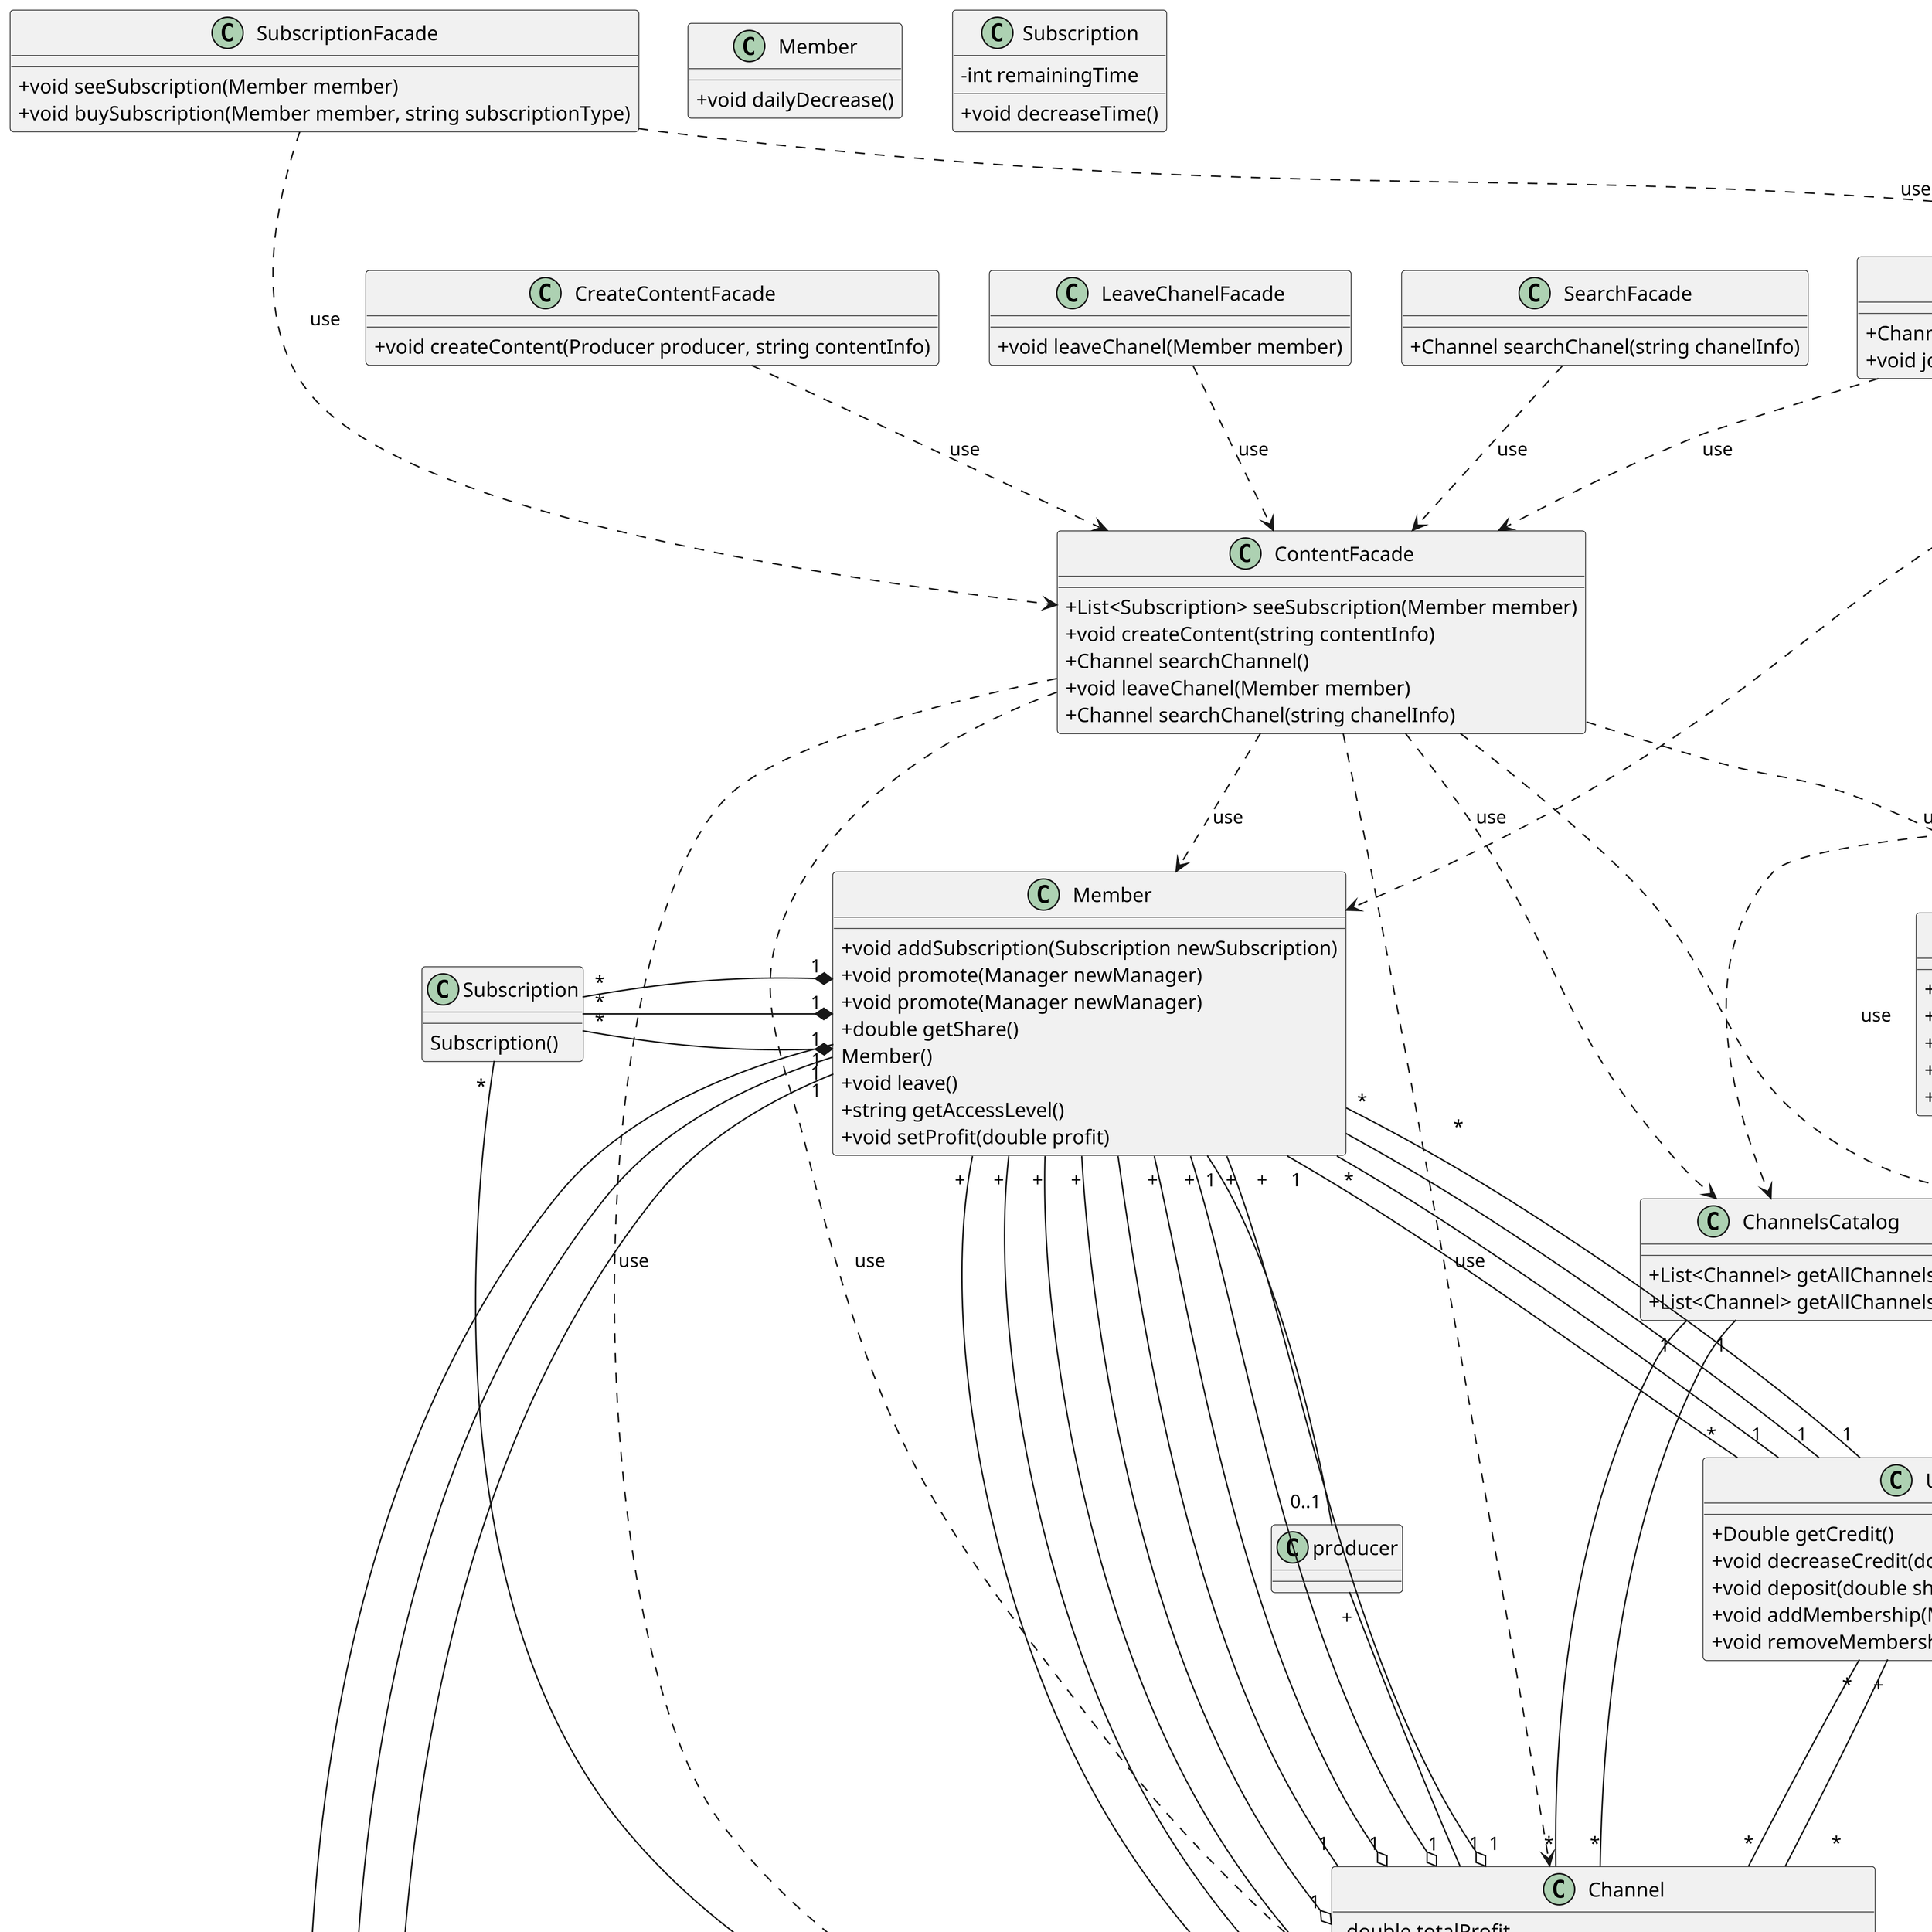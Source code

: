 @startuml buy_subscription

scale 3
skinparam DefaultFontName B Nazanin
skinparam ArrowMessageAlignment right
skinparam classAttributeIconSize 0


class "Subscription" as subscription {
    Subscription()
}

class "Chanel" as chanel {
    +List<Subscription> getSubscription()
    +double getFee(string subscriptionType)
}

class "Member" as member {
    +void addSubscription(Subscription newSubscription)
}

class "User" as user {
    +Double getCredit()
    +void decreaseCredit(double subscriptionFee)
}

class "ContentFacade" {
    +List<Subscription> seeSubscription(Member member)
}

class "AccountFacade" {
    +double getCredit(Member member)
    +void decreaseCredit(Member member, double subscriptionFee)
}

class "MonetaryFacade" {
    +void buySubscription(Member member, string subscriptionType)
}

class "DatabaseFacade" {
    +void save(Subscription newSubscription)
}

class "SubscriptionFacade" {
    +void seeSubscription(Member member)
    +void buySubscription(Member member, string subscriptionType)
}

class "Chanel" as chanel {
    +void setManager(Member choosenMember)
}

class "Member" as member {
    +void promote(Manager newManager)
}

class "Manager" as manager {
    Manager()
}

class setManagerFacade {
    +void setManager(Owner owner, Member choosenMember)
}

class ChannelFacade {
    +void setManager(Owner owner, Member choosenMember)
}


class "DatabaseFacade" {
    +void save(Manager newManager)
}

class "Chanel" as chanel {
    +void setManager(Member choosenMember)
}

class "Member" as member {
    +void promote(Manager newManager)
}

class "Manager" as manager {
    Manager()
}

class setManagerFacade {
    +void setManager(Owner owner, Member choosenMember)
}

class ChannelFacade {
    +void setManager(Owner owner, Member choosenMember)
}


class "DatabaseFacade" {
    +void save(Manager newManager)
}

class "Content" as content {
    Content()
}

class "Channel" as chanel {
    +void createContent(string contentInfo)
    -void publish(Content newContent)
}

class CreateContentFacade {
    +void createContent(Producer producer, string contentInfo)
}

class ContentFacade {
    +void createContent(string contentInfo)
}

class DatabaseFacade {
    +void save(Content newContent)
}

class "Channel" as chanel {
    -double totalProfit
    +void deposit()
    -double calculateProfit()
    +void report()

}

class "User" as user {
    +void deposit(double share * totalProfit)
}

class "Member" as member {
    +double getShare()
}

class MonetaryFacade {
    +void deposit()
}

class ChannelFacade {
    +void deposit()
    +void deposit(Member currentMember, double share * totalProfit)
}

class ChannelsCatalog {
    +List<Channel> getAllChannels()
}

class AccountFacade {
    +void deposit(Member currentMember, double share * totalProfit)
}

class "User" as user {
    +void addMembership(Member newMember)
}

class "Chanel" as chanel {
    +Member addMember(User user)
}

class "Member" as member {
    Member()
}

class EntryFacade {
    +void joinChannel(User user, Channel foundChannel)
}

class JoinChannelFacade {
    +Channel searchChannel(string channelInfo)
    +void joinChanel(string channelInfo)
}

class ContentFacade {
    +Channel searchChannel()
}

class DatabaseFacade {
    +void save(Member newMember)
}

class "Chanel" as chanel {
    +void removeMember(Member member)
}

class "member" as member {
    +void leave()
}

class "User" as user {
    +void removeMembership(Member member)
}

class LeaveChanelFacade {
    +void leaveChanel(Member member)
}

class ContentFacade {
    +void leaveChanel(Member member)
}

class AccountFacade {
    +void removeMembership(Member member)
}

class DatabaseFacade {
    +void delete(Member member)
}

class LoginFacade {
    +void requestLogin()
    +void login(string username, string password)
}

class EntryFacade {
    +void login(string username, string password)
}

class DatabaseFacade {
    +User getUser(string username)
}

class LogoutFacade {
    +void requestLogout()
}

class EntryFacade {
    +void logout(User user)
}

class "Chanel" as chanel {
    +List<Content> getContents()
    +void promoteContent(string contentInfo)
}

class Content {
    -string info
    +string getInfo()
    +void promote()
}

class PromoteContentFacade {
    +List<Content> getContents(Producer producer)
    +void promoteContents(Producer producer, string contentsInfo)
}

class ViewContentFacade {
    +List<Contents> getContents(Producer producer)
}

class ProduceContentFacade {
    +void promoteContents(Producer producer, string contentsInfo)
}

class ContentsCatalog {
    +List<Contents> getChannelsContent()
}

class "Chanel" as chanel {
    +string getInfo()
}

class SearchFacade {
    +Channel searchChanel(string chanelInfo)
}

class ContentFacade {
    +Channel searchChanel(string chanelInfo)
}

class ChannelsCatalog {
    +List<Channel> getAllChannels()
}

class "Content" as content {
    -string info
    +string getInfo()
    +string getAccessLevel()
    +strimg getSummary()
}

class "Chanel" as chanel {
    +List<Content> getContents()
    +Content selectContent(string contentInfo)
}

class "Member" as member {
    +string getAccessLevel()
}

class UIContentFacade {
    +List<Content> getContents(Member member)
    +Content selectContent(Member member, string contentInfo)
}

class ViewContentFacade {
    +List<Content> getContents(Member member)
    +Content selectContent(Member member, string contentInfo)
}

class ContentsCatalog {
    +List<Content> getChannelContents()
}

class "Channel" as chanel {
    +void setManagerProfit(Member member, double profit)
}

class "Member" as member {
    +void setProfit(double profit)
}

class "Manager" as manager {
    -double profit
    +void setProfit(double profit)
}

class SetManagerFacade {
    +void setManagerProfit(Owner owner, Member member, double profit)
}

class ChannelFacade {
    +void setManagerProfit(Owner owner, Member member, double profit)
}

class "Channel" as chanel {
    +void setPrice(double owner)
    +void setSubscriptionPrice(string type, double price)
}

class SetPriceFacade {
    +void setPrice(Owner owner)
    +void setSubscriptionPrice(string type, double price)
}

class ChannelFacade {
    +void setPrice(Owner owner)
    +void setSubscriptionPrice(string type, double price)
}

class Email {
    Email()
    -string emailAddress
}

class Phone {
    -string phoneNumber
    Phone()
}

class User{
    -string username
    -string password
    User()
}

class SignupFacade {
    +void requestSignup()
    +void signup(string username, string password)
}

class EntryFacade {
    +void signup(string username, string password)
}

class DatabaseFacade {
    +boolean exists(string username)
    +void save(string email)
    +void save(string phone)
    +void save(User user)
}

class User {
    +void updateSubscriptions()
}

class Member {
    +void dailyDecrease()
}

class Subscription {
    -int remainingTime
    +void decreaseTime()
    }

class MonetaryFacade {
    +void updateSubscriptions()
}

class AccountFacade {
    +void updateSubscriptions()
}

class DatabaseFacade {
    +void delete(Subscription oldestSubscription)
}


member "1" *-- "*" subscription
user "1" -- "*" member
AccountFacade ..> User :use
AccountFacade ..> DatabaseFacade :use
MonetaryFacade ..> AccountFacade :use
potential_user "1" -left- "1" Email
potential_user "1" -right- "1" Phone
potential_user "1" -down- "1" User
EntryFacade ..> DatabaseFacade :use
EntryFacade ..> Email :use
EntryFacade ..> Phone :use
EntryFacade ..> User :use
SignupFacade ..> EntryFacade :use
ChannelFacade ..> chanel :use
SetPriceFacade ..> ChannelFacade :use
owner "1" -- "1" chanel
chanel "1" o-- "+" member
member "1" -- "0..1" manager
SetManagerFacade ..> ChannelFacade :use
ChannelFacade ..> chanel :use
content "*" --o "1" chanel
chanel "1" o-left- "+" member
subscription "*" --* "1" member
chanel "1" -- "1" ContentsCatalog
UIContentFacade ..> ViewContentFacade :use
ViewContentFacade ..> chanel :use
ChannelsCatalog "1" -- "*" chanel
ContentFacade ..> ChannelsCatalog :use
ContentFacade ..> chanel :use
SearchFacade ..> ContentFacade :use
Content "           *" -- "1" chanel
producer "+" -- "                   1" chanel
PromoteContentFacade ..> ViewContentFacade :use
PromoteContentFacade ..> ProduceContentFacade :use
ViewContentFacade ..> chanel :use
ProduceContentFacade ..> chanel :use
LogoutFacade ..> EntryFacade :use
LoginFacade ..> EntryFacade :use
EntryFacade ..> DatabaseFacade :use
member "1" -- "*" user
chanel "    1" o-- "    +" member
ContentFacade ..> AccountFacade :use
ContentFacade ..> member :use
LeaveChanelFacade ..> ContentFacade :use
AccountFacade ..> user :use
AccountFacade ..> DatabaseFacade :use
chanel "1" o-left- "+" member
user "*" -- "*" chanel
JoinChannelFacade ..> ContentFacade :use
JoinChannelFacade ..> EntryFacade :use
EntryFacade ..> chanel :use
EntryFacade ..> DatabaseFacade :use
EntryFacade ..> user :use
chanel "1" -- "             +" member
member "1" -- "         0..1" producer
chanel "        *" -- "+" user
member "                    *" -- "1" user
ChannelsCatalog "1" -- "*" chanel
MonetaryFacade ..> ChannelFacade :use
ChannelFacade ..> AccountFacade :use
ChannelFacade ..> chanel :use
ChannelFacade ..> ChannelsCatalog :use
AccountFacade ..> user :use
content "           *" -- "             1" chanel
CreateContentFacade ..> ContentFacade :use
ContentFacade ..> chanel :use
ContentFacade ..> DatabaseFacade :use
chanel "            1" o-- "            +" member
member "        1" -- "          0..1" manager
chanel "1" -- "*" manager
setManagerFacade ..> ChannelFacade :use
ChannelFacade ..> chanel :use
ChannelFacade ..> DatabaseFacade :use
chanel "            1" o-- "            +" member
member "        1" -- "          0..1" manager
chanel "1" -- "*" manager
setManagerFacade ..> ChannelFacade :use
ChannelFacade ..> chanel :use
ChannelFacade ..> DatabaseFacade :use
chanel "                    1" o-up- "+" member
subscription "              *" -down- "1" chanel
member "1" *-right- "*" subscription
member "*" -left- "1" user
MonetaryFacade  ..>  AccountFacade :use
SubscriptionFacade  ..>  ContentFacade :use
SubscriptionFacade ..>  MonetaryFacade :use
MonetaryFacade ..>  DatabaseFacade :use
ContentFacade .>  chanel :use
AccountFacade ..>  user :use
MonetaryFacade .>  chanel :use
MonetaryFacade .>  member :use

@enduml